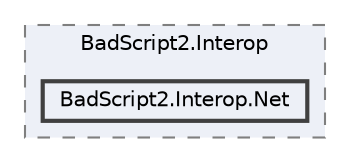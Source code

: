 digraph "src/BadScript2.Interop/BadScript2.Interop.Net"
{
 // LATEX_PDF_SIZE
  bgcolor="transparent";
  edge [fontname=Helvetica,fontsize=10,labelfontname=Helvetica,labelfontsize=10];
  node [fontname=Helvetica,fontsize=10,shape=box,height=0.2,width=0.4];
  compound=true
  subgraph clusterdir_743d4fc473248ca03e83ba8b0a438d7a {
    graph [ bgcolor="#edf0f7", pencolor="grey50", label="BadScript2.Interop", fontname=Helvetica,fontsize=10 style="filled,dashed", URL="dir_743d4fc473248ca03e83ba8b0a438d7a.html",tooltip=""]
  dir_1da2cc97bb824d1dcd7b590ba0de76a0 [label="BadScript2.Interop.Net", fillcolor="#edf0f7", color="grey25", style="filled,bold", URL="dir_1da2cc97bb824d1dcd7b590ba0de76a0.html",tooltip=""];
  }
}
